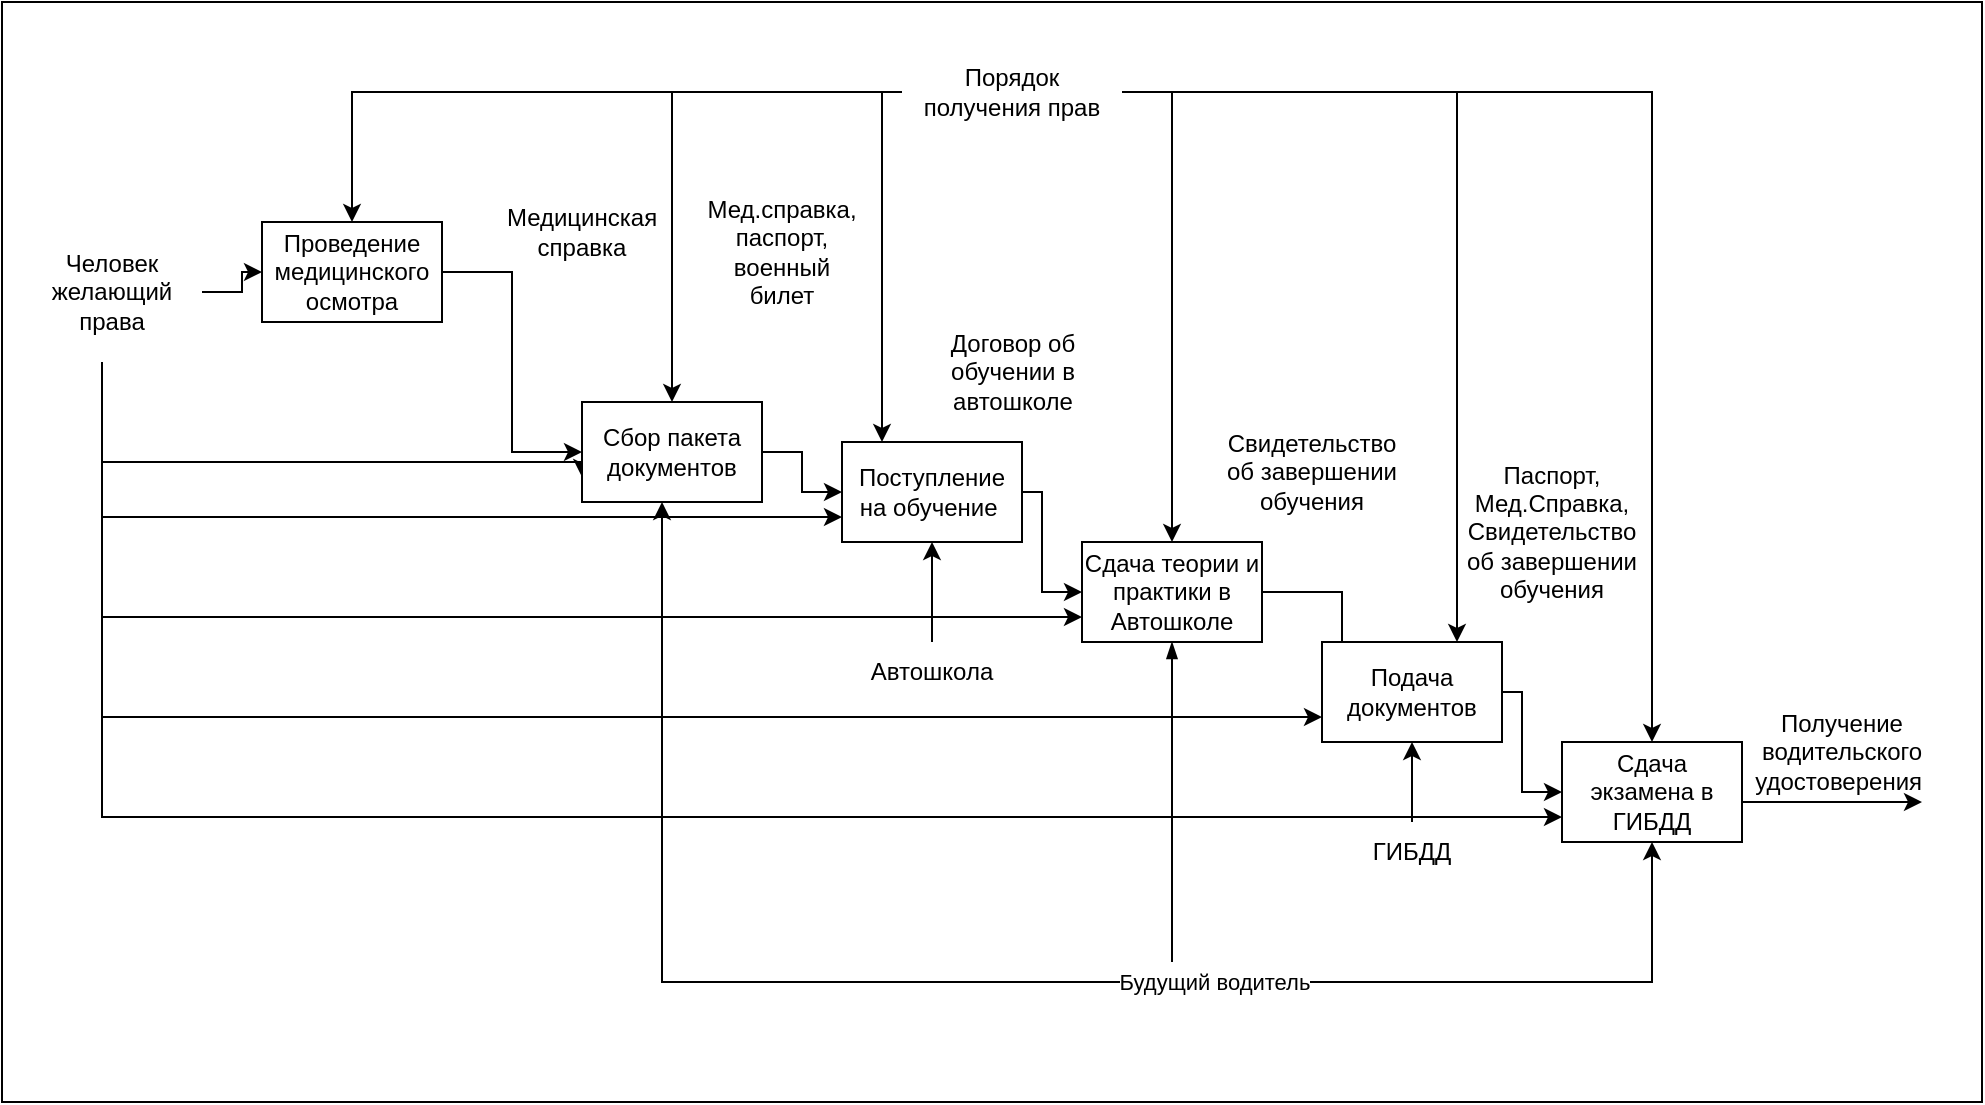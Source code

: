 <mxfile version="20.5.3" type="device"><diagram id="ePUqT_zufgJ3ToSpIw_g" name="Страница 1"><mxGraphModel dx="1374" dy="789" grid="1" gridSize="10" guides="1" tooltips="1" connect="1" arrows="1" fold="1" page="1" pageScale="1" pageWidth="827" pageHeight="1169" math="0" shadow="0"><root><mxCell id="0"/><mxCell id="1" parent="0"/><mxCell id="TzirkeDeo0aJXx-dKugE-1" value="" style="rounded=0;whiteSpace=wrap;html=1;" parent="1" vertex="1"><mxGeometry x="10" y="210" width="990" height="550" as="geometry"/></mxCell><mxCell id="TzirkeDeo0aJXx-dKugE-4" style="edgeStyle=orthogonalEdgeStyle;rounded=0;orthogonalLoop=1;jettySize=auto;html=1;entryX=0;entryY=0.5;entryDx=0;entryDy=0;" parent="1" source="TzirkeDeo0aJXx-dKugE-2" target="TzirkeDeo0aJXx-dKugE-3" edge="1"><mxGeometry relative="1" as="geometry"/></mxCell><mxCell id="g43c3MzTIKgbl15zSNjQ-31" style="edgeStyle=orthogonalEdgeStyle;rounded=0;orthogonalLoop=1;jettySize=auto;html=1;entryX=0;entryY=0.75;entryDx=0;entryDy=0;startArrow=none;startFill=0;endArrow=classic;endFill=1;" parent="1" target="g43c3MzTIKgbl15zSNjQ-4" edge="1"><mxGeometry relative="1" as="geometry"><mxPoint x="60" y="390" as="sourcePoint"/><Array as="points"><mxPoint x="60" y="568"/></Array></mxGeometry></mxCell><mxCell id="g43c3MzTIKgbl15zSNjQ-32" style="edgeStyle=orthogonalEdgeStyle;rounded=0;orthogonalLoop=1;jettySize=auto;html=1;entryX=0;entryY=0.75;entryDx=0;entryDy=0;startArrow=none;startFill=0;endArrow=classic;endFill=1;" parent="1" target="g43c3MzTIKgbl15zSNjQ-5" edge="1"><mxGeometry relative="1" as="geometry"><mxPoint x="60" y="390" as="sourcePoint"/><Array as="points"><mxPoint x="60" y="618"/></Array></mxGeometry></mxCell><mxCell id="g43c3MzTIKgbl15zSNjQ-33" style="edgeStyle=orthogonalEdgeStyle;rounded=0;orthogonalLoop=1;jettySize=auto;html=1;entryX=0;entryY=0.75;entryDx=0;entryDy=0;startArrow=none;startFill=0;endArrow=classic;endFill=1;" parent="1" target="g43c3MzTIKgbl15zSNjQ-3" edge="1"><mxGeometry relative="1" as="geometry"><mxPoint x="60" y="390" as="sourcePoint"/><Array as="points"><mxPoint x="60" y="518"/></Array></mxGeometry></mxCell><mxCell id="g43c3MzTIKgbl15zSNjQ-34" style="edgeStyle=orthogonalEdgeStyle;rounded=0;orthogonalLoop=1;jettySize=auto;html=1;entryX=0;entryY=0.75;entryDx=0;entryDy=0;startArrow=none;startFill=0;endArrow=classic;endFill=1;" parent="1" target="g43c3MzTIKgbl15zSNjQ-2" edge="1"><mxGeometry relative="1" as="geometry"><mxPoint x="60" y="390" as="sourcePoint"/><Array as="points"><mxPoint x="60" y="468"/></Array></mxGeometry></mxCell><mxCell id="g43c3MzTIKgbl15zSNjQ-35" style="edgeStyle=orthogonalEdgeStyle;rounded=0;orthogonalLoop=1;jettySize=auto;html=1;entryX=0;entryY=0.75;entryDx=0;entryDy=0;startArrow=none;startFill=0;endArrow=classic;endFill=1;" parent="1" target="g43c3MzTIKgbl15zSNjQ-1" edge="1"><mxGeometry relative="1" as="geometry"><mxPoint x="60" y="390" as="sourcePoint"/><Array as="points"><mxPoint x="60" y="440"/><mxPoint x="300" y="440"/></Array></mxGeometry></mxCell><mxCell id="TzirkeDeo0aJXx-dKugE-2" value="Человек желающий права" style="text;html=1;strokeColor=none;fillColor=none;align=center;verticalAlign=middle;whiteSpace=wrap;rounded=0;" parent="1" vertex="1"><mxGeometry x="20" y="340" width="90" height="30" as="geometry"/></mxCell><mxCell id="g43c3MzTIKgbl15zSNjQ-28" style="edgeStyle=orthogonalEdgeStyle;rounded=0;orthogonalLoop=1;jettySize=auto;html=1;entryX=0;entryY=0.5;entryDx=0;entryDy=0;startArrow=none;startFill=0;endArrow=classic;endFill=1;" parent="1" source="TzirkeDeo0aJXx-dKugE-3" target="g43c3MzTIKgbl15zSNjQ-1" edge="1"><mxGeometry relative="1" as="geometry"/></mxCell><mxCell id="TzirkeDeo0aJXx-dKugE-3" value="Проведение медицинского осмотра" style="rounded=0;whiteSpace=wrap;html=1;" parent="1" vertex="1"><mxGeometry x="140" y="320" width="90" height="50" as="geometry"/></mxCell><mxCell id="g43c3MzTIKgbl15zSNjQ-11" style="edgeStyle=orthogonalEdgeStyle;rounded=0;orthogonalLoop=1;jettySize=auto;html=1;entryX=0.5;entryY=1;entryDx=0;entryDy=0;startArrow=classic;startFill=1;" parent="1" source="g43c3MzTIKgbl15zSNjQ-1" target="g43c3MzTIKgbl15zSNjQ-5" edge="1"><mxGeometry relative="1" as="geometry"><Array as="points"><mxPoint x="340" y="700"/><mxPoint x="835" y="700"/></Array></mxGeometry></mxCell><mxCell id="g43c3MzTIKgbl15zSNjQ-12" value="Будущий водитель" style="edgeLabel;html=1;align=center;verticalAlign=middle;resizable=0;points=[];" parent="g43c3MzTIKgbl15zSNjQ-11" vertex="1" connectable="0"><mxGeometry x="-0.02" relative="1" as="geometry"><mxPoint x="121" as="offset"/></mxGeometry></mxCell><mxCell id="g43c3MzTIKgbl15zSNjQ-27" style="edgeStyle=orthogonalEdgeStyle;rounded=0;orthogonalLoop=1;jettySize=auto;html=1;entryX=0;entryY=0.5;entryDx=0;entryDy=0;startArrow=none;startFill=0;endArrow=classic;endFill=1;" parent="1" source="g43c3MzTIKgbl15zSNjQ-1" target="g43c3MzTIKgbl15zSNjQ-2" edge="1"><mxGeometry relative="1" as="geometry"/></mxCell><mxCell id="g43c3MzTIKgbl15zSNjQ-1" value="Сбор пакета документов" style="rounded=0;whiteSpace=wrap;html=1;" parent="1" vertex="1"><mxGeometry x="300" y="410" width="90" height="50" as="geometry"/></mxCell><mxCell id="g43c3MzTIKgbl15zSNjQ-25" style="edgeStyle=orthogonalEdgeStyle;rounded=0;orthogonalLoop=1;jettySize=auto;html=1;entryX=0;entryY=0.5;entryDx=0;entryDy=0;startArrow=none;startFill=0;endArrow=classic;endFill=1;" parent="1" source="g43c3MzTIKgbl15zSNjQ-2" target="g43c3MzTIKgbl15zSNjQ-3" edge="1"><mxGeometry relative="1" as="geometry"><Array as="points"><mxPoint x="530" y="455"/><mxPoint x="530" y="505"/></Array></mxGeometry></mxCell><mxCell id="g43c3MzTIKgbl15zSNjQ-2" value="Поступление на обучение&amp;nbsp;" style="rounded=0;whiteSpace=wrap;html=1;" parent="1" vertex="1"><mxGeometry x="430" y="430" width="90" height="50" as="geometry"/></mxCell><mxCell id="g43c3MzTIKgbl15zSNjQ-24" style="edgeStyle=orthogonalEdgeStyle;rounded=0;orthogonalLoop=1;jettySize=auto;html=1;entryX=0;entryY=0.5;entryDx=0;entryDy=0;startArrow=none;startFill=0;endArrow=classic;endFill=1;" parent="1" source="g43c3MzTIKgbl15zSNjQ-3" target="g43c3MzTIKgbl15zSNjQ-4" edge="1"><mxGeometry relative="1" as="geometry"><Array as="points"><mxPoint x="680" y="505"/><mxPoint x="680" y="555"/></Array></mxGeometry></mxCell><mxCell id="g43c3MzTIKgbl15zSNjQ-3" value="Сдача теории и практики в Автошколе" style="rounded=0;whiteSpace=wrap;html=1;" parent="1" vertex="1"><mxGeometry x="550" y="480" width="90" height="50" as="geometry"/></mxCell><mxCell id="g43c3MzTIKgbl15zSNjQ-26" style="edgeStyle=orthogonalEdgeStyle;rounded=0;orthogonalLoop=1;jettySize=auto;html=1;entryX=0;entryY=0.5;entryDx=0;entryDy=0;startArrow=none;startFill=0;endArrow=classic;endFill=1;" parent="1" source="g43c3MzTIKgbl15zSNjQ-4" target="g43c3MzTIKgbl15zSNjQ-5" edge="1"><mxGeometry relative="1" as="geometry"><Array as="points"><mxPoint x="770" y="555"/><mxPoint x="770" y="605"/></Array></mxGeometry></mxCell><mxCell id="g43c3MzTIKgbl15zSNjQ-4" value="Подача документов" style="rounded=0;whiteSpace=wrap;html=1;" parent="1" vertex="1"><mxGeometry x="670" y="530" width="90" height="50" as="geometry"/></mxCell><mxCell id="g43c3MzTIKgbl15zSNjQ-5" value="Сдача экзамена в ГИБДД" style="rounded=0;whiteSpace=wrap;html=1;" parent="1" vertex="1"><mxGeometry x="790" y="580" width="90" height="50" as="geometry"/></mxCell><mxCell id="g43c3MzTIKgbl15zSNjQ-7" value="" style="endArrow=classic;html=1;rounded=0;" parent="1" edge="1"><mxGeometry width="50" height="50" relative="1" as="geometry"><mxPoint x="880" y="610" as="sourcePoint"/><mxPoint x="970" y="610" as="targetPoint"/><Array as="points"><mxPoint x="950" y="610"/></Array></mxGeometry></mxCell><mxCell id="g43c3MzTIKgbl15zSNjQ-10" value="" style="edgeStyle=orthogonalEdgeStyle;rounded=0;orthogonalLoop=1;jettySize=auto;html=1;" parent="1" source="g43c3MzTIKgbl15zSNjQ-8" target="g43c3MzTIKgbl15zSNjQ-4" edge="1"><mxGeometry relative="1" as="geometry"/></mxCell><mxCell id="g43c3MzTIKgbl15zSNjQ-8" value="ГИБДД" style="text;html=1;strokeColor=none;fillColor=none;align=center;verticalAlign=middle;whiteSpace=wrap;rounded=0;" parent="1" vertex="1"><mxGeometry x="685" y="620" width="60" height="30" as="geometry"/></mxCell><mxCell id="g43c3MzTIKgbl15zSNjQ-9" value="Получение водительского удостоверения&amp;nbsp;" style="text;html=1;strokeColor=none;fillColor=none;align=center;verticalAlign=middle;whiteSpace=wrap;rounded=0;" parent="1" vertex="1"><mxGeometry x="900" y="570" width="60" height="30" as="geometry"/></mxCell><mxCell id="g43c3MzTIKgbl15zSNjQ-19" value="" style="endArrow=none;html=1;rounded=0;exitX=0.5;exitY=1;exitDx=0;exitDy=0;startArrow=blockThin;startFill=1;endFill=0;" parent="1" source="g43c3MzTIKgbl15zSNjQ-3" edge="1"><mxGeometry width="50" height="50" relative="1" as="geometry"><mxPoint x="594.5" y="540" as="sourcePoint"/><mxPoint x="595" y="690" as="targetPoint"/></mxGeometry></mxCell><mxCell id="g43c3MzTIKgbl15zSNjQ-21" value="" style="edgeStyle=orthogonalEdgeStyle;rounded=0;orthogonalLoop=1;jettySize=auto;html=1;startArrow=none;startFill=0;endArrow=classic;endFill=1;" parent="1" source="g43c3MzTIKgbl15zSNjQ-20" target="g43c3MzTIKgbl15zSNjQ-2" edge="1"><mxGeometry relative="1" as="geometry"/></mxCell><mxCell id="g43c3MzTIKgbl15zSNjQ-20" value="Автошкола" style="text;html=1;strokeColor=none;fillColor=none;align=center;verticalAlign=middle;whiteSpace=wrap;rounded=0;" parent="1" vertex="1"><mxGeometry x="445" y="530" width="60" height="30" as="geometry"/></mxCell><mxCell id="g43c3MzTIKgbl15zSNjQ-37" style="edgeStyle=orthogonalEdgeStyle;rounded=0;orthogonalLoop=1;jettySize=auto;html=1;startArrow=none;startFill=0;endArrow=classic;endFill=1;" parent="1" source="g43c3MzTIKgbl15zSNjQ-36" target="g43c3MzTIKgbl15zSNjQ-5" edge="1"><mxGeometry relative="1" as="geometry"/></mxCell><mxCell id="g43c3MzTIKgbl15zSNjQ-38" style="edgeStyle=orthogonalEdgeStyle;rounded=0;orthogonalLoop=1;jettySize=auto;html=1;startArrow=none;startFill=0;endArrow=classic;endFill=1;" parent="1" source="g43c3MzTIKgbl15zSNjQ-36" target="TzirkeDeo0aJXx-dKugE-3" edge="1"><mxGeometry relative="1" as="geometry"/></mxCell><mxCell id="g43c3MzTIKgbl15zSNjQ-39" style="edgeStyle=orthogonalEdgeStyle;rounded=0;orthogonalLoop=1;jettySize=auto;html=1;entryX=0.5;entryY=0;entryDx=0;entryDy=0;startArrow=none;startFill=0;endArrow=classic;endFill=1;" parent="1" source="g43c3MzTIKgbl15zSNjQ-36" target="g43c3MzTIKgbl15zSNjQ-1" edge="1"><mxGeometry relative="1" as="geometry"/></mxCell><mxCell id="g43c3MzTIKgbl15zSNjQ-40" style="edgeStyle=orthogonalEdgeStyle;rounded=0;orthogonalLoop=1;jettySize=auto;html=1;entryX=0.75;entryY=0;entryDx=0;entryDy=0;startArrow=none;startFill=0;endArrow=classic;endFill=1;" parent="1" source="g43c3MzTIKgbl15zSNjQ-36" target="g43c3MzTIKgbl15zSNjQ-4" edge="1"><mxGeometry relative="1" as="geometry"/></mxCell><mxCell id="g43c3MzTIKgbl15zSNjQ-41" style="edgeStyle=orthogonalEdgeStyle;rounded=0;orthogonalLoop=1;jettySize=auto;html=1;startArrow=none;startFill=0;endArrow=classic;endFill=1;" parent="1" source="g43c3MzTIKgbl15zSNjQ-36" target="g43c3MzTIKgbl15zSNjQ-3" edge="1"><mxGeometry relative="1" as="geometry"><Array as="points"><mxPoint x="595" y="255"/></Array></mxGeometry></mxCell><mxCell id="g43c3MzTIKgbl15zSNjQ-42" style="edgeStyle=orthogonalEdgeStyle;rounded=0;orthogonalLoop=1;jettySize=auto;html=1;startArrow=none;startFill=0;endArrow=classic;endFill=1;" parent="1" source="g43c3MzTIKgbl15zSNjQ-36" target="g43c3MzTIKgbl15zSNjQ-2" edge="1"><mxGeometry relative="1" as="geometry"><Array as="points"><mxPoint x="450" y="255"/></Array></mxGeometry></mxCell><mxCell id="g43c3MzTIKgbl15zSNjQ-36" value="Порядок получения прав" style="text;html=1;strokeColor=none;fillColor=none;align=center;verticalAlign=middle;whiteSpace=wrap;rounded=0;" parent="1" vertex="1"><mxGeometry x="460" y="240" width="110" height="30" as="geometry"/></mxCell><mxCell id="g43c3MzTIKgbl15zSNjQ-43" value="Медицинская справка" style="text;html=1;strokeColor=none;fillColor=none;align=center;verticalAlign=middle;whiteSpace=wrap;rounded=0;" parent="1" vertex="1"><mxGeometry x="270" y="310" width="60" height="30" as="geometry"/></mxCell><mxCell id="g43c3MzTIKgbl15zSNjQ-44" value="Мед.справка, паспорт, военный билет" style="text;html=1;strokeColor=none;fillColor=none;align=center;verticalAlign=middle;whiteSpace=wrap;rounded=0;" parent="1" vertex="1"><mxGeometry x="370" y="320" width="60" height="30" as="geometry"/></mxCell><mxCell id="g43c3MzTIKgbl15zSNjQ-45" value="Договор об обучении в автошколе" style="text;html=1;strokeColor=none;fillColor=none;align=center;verticalAlign=middle;whiteSpace=wrap;rounded=0;" parent="1" vertex="1"><mxGeometry x="482.5" y="380" width="65" height="30" as="geometry"/></mxCell><mxCell id="g43c3MzTIKgbl15zSNjQ-46" value="Свидетельство об завершении обучения" style="text;html=1;strokeColor=none;fillColor=none;align=center;verticalAlign=middle;whiteSpace=wrap;rounded=0;" parent="1" vertex="1"><mxGeometry x="620" y="430" width="90" height="30" as="geometry"/></mxCell><mxCell id="g43c3MzTIKgbl15zSNjQ-47" value="Паспорт, Мед.Справка,&lt;br&gt;Свидетельство об завершении обучения" style="text;html=1;strokeColor=none;fillColor=none;align=center;verticalAlign=middle;whiteSpace=wrap;rounded=0;" parent="1" vertex="1"><mxGeometry x="740" y="460" width="90" height="30" as="geometry"/></mxCell></root></mxGraphModel></diagram></mxfile>